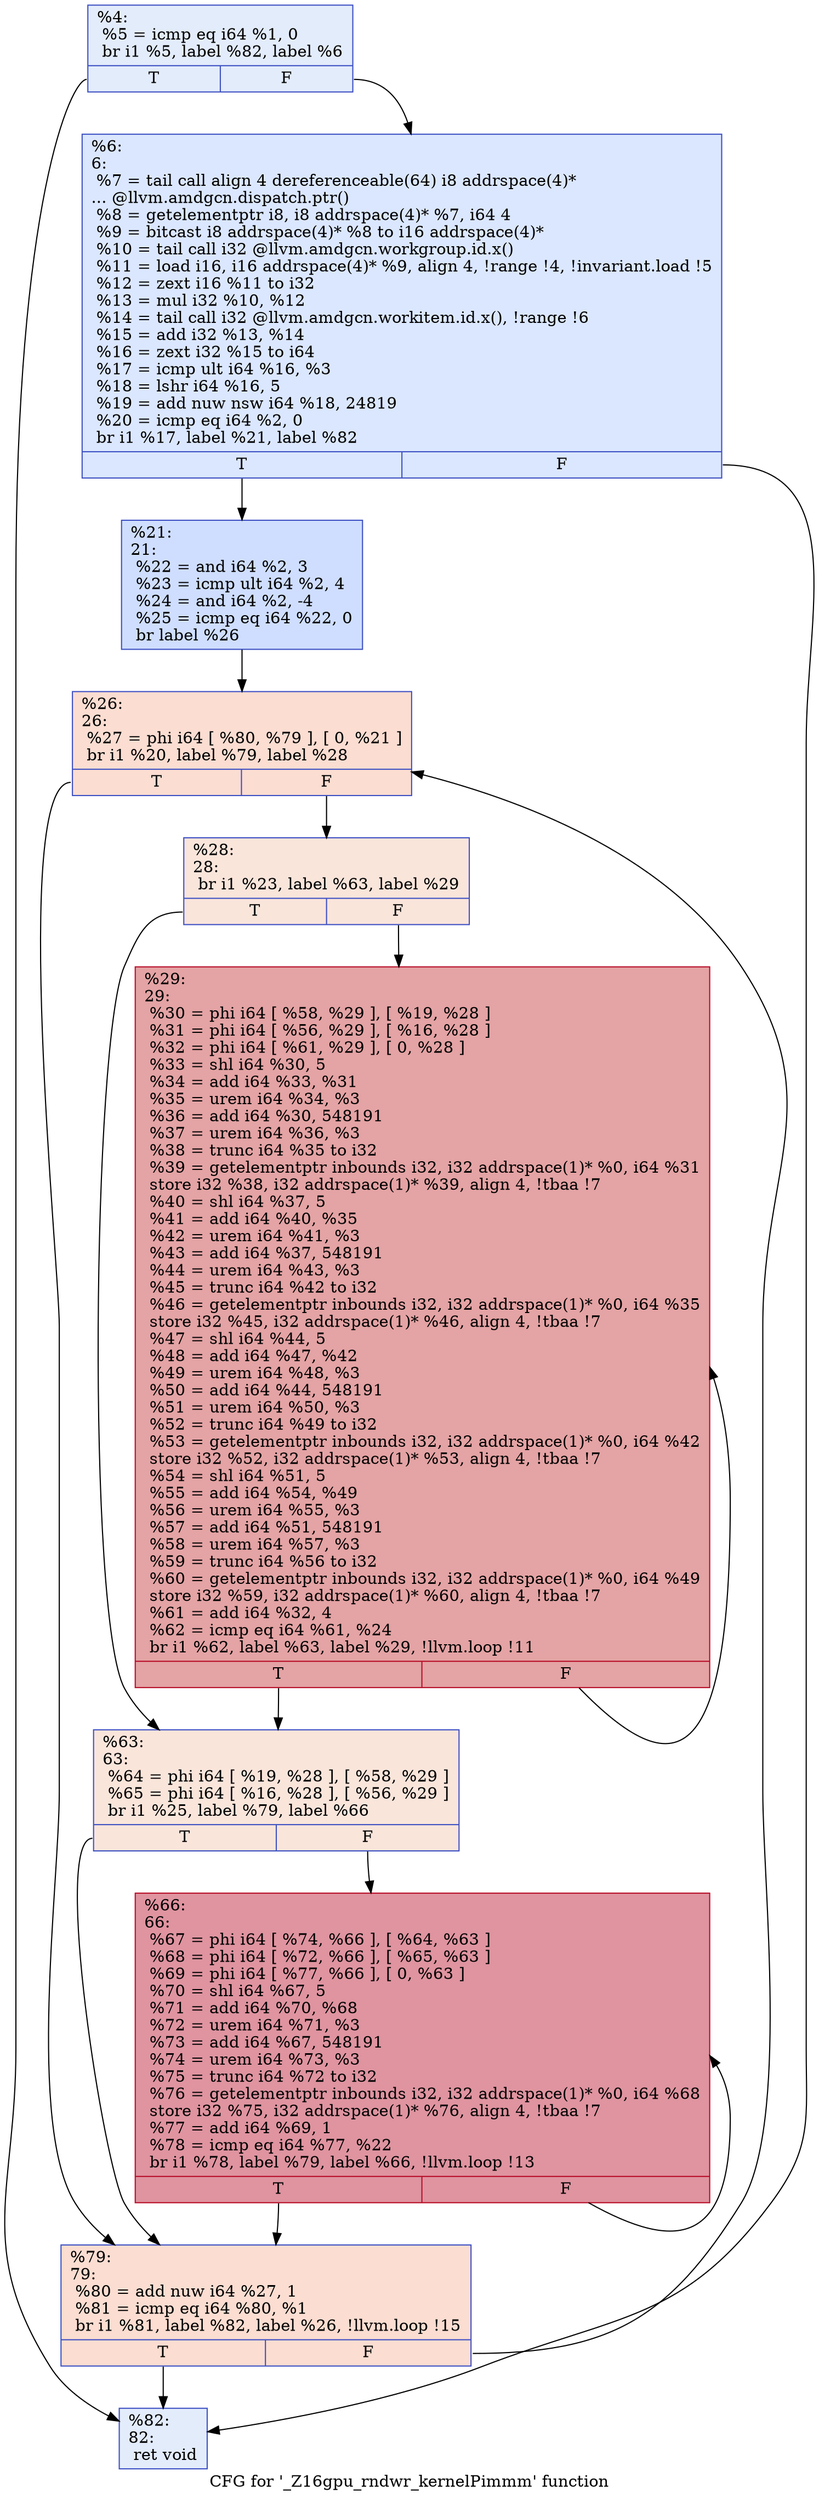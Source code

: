 digraph "CFG for '_Z16gpu_rndwr_kernelPimmm' function" {
	label="CFG for '_Z16gpu_rndwr_kernelPimmm' function";

	Node0x5a29ad0 [shape=record,color="#3d50c3ff", style=filled, fillcolor="#bfd3f670",label="{%4:\l  %5 = icmp eq i64 %1, 0\l  br i1 %5, label %82, label %6\l|{<s0>T|<s1>F}}"];
	Node0x5a29ad0:s0 -> Node0x5a29a70;
	Node0x5a29ad0:s1 -> Node0x5a2a250;
	Node0x5a2a250 [shape=record,color="#3d50c3ff", style=filled, fillcolor="#aec9fc70",label="{%6:\l6:                                                \l  %7 = tail call align 4 dereferenceable(64) i8 addrspace(4)*\l... @llvm.amdgcn.dispatch.ptr()\l  %8 = getelementptr i8, i8 addrspace(4)* %7, i64 4\l  %9 = bitcast i8 addrspace(4)* %8 to i16 addrspace(4)*\l  %10 = tail call i32 @llvm.amdgcn.workgroup.id.x()\l  %11 = load i16, i16 addrspace(4)* %9, align 4, !range !4, !invariant.load !5\l  %12 = zext i16 %11 to i32\l  %13 = mul i32 %10, %12\l  %14 = tail call i32 @llvm.amdgcn.workitem.id.x(), !range !6\l  %15 = add i32 %13, %14\l  %16 = zext i32 %15 to i64\l  %17 = icmp ult i64 %16, %3\l  %18 = lshr i64 %16, 5\l  %19 = add nuw nsw i64 %18, 24819\l  %20 = icmp eq i64 %2, 0\l  br i1 %17, label %21, label %82\l|{<s0>T|<s1>F}}"];
	Node0x5a2a250:s0 -> Node0x5a2beb0;
	Node0x5a2a250:s1 -> Node0x5a29a70;
	Node0x5a2beb0 [shape=record,color="#3d50c3ff", style=filled, fillcolor="#93b5fe70",label="{%21:\l21:                                               \l  %22 = and i64 %2, 3\l  %23 = icmp ult i64 %2, 4\l  %24 = and i64 %2, -4\l  %25 = icmp eq i64 %22, 0\l  br label %26\l}"];
	Node0x5a2beb0 -> Node0x5a2c290;
	Node0x5a2c290 [shape=record,color="#3d50c3ff", style=filled, fillcolor="#f7b39670",label="{%26:\l26:                                               \l  %27 = phi i64 [ %80, %79 ], [ 0, %21 ]\l  br i1 %20, label %79, label %28\l|{<s0>T|<s1>F}}"];
	Node0x5a2c290:s0 -> Node0x5a2c380;
	Node0x5a2c290:s1 -> Node0x5a2c4c0;
	Node0x5a2c4c0 [shape=record,color="#3d50c3ff", style=filled, fillcolor="#f4c5ad70",label="{%28:\l28:                                               \l  br i1 %23, label %63, label %29\l|{<s0>T|<s1>F}}"];
	Node0x5a2c4c0:s0 -> Node0x5a2c600;
	Node0x5a2c4c0:s1 -> Node0x5a2c650;
	Node0x5a2c650 [shape=record,color="#b70d28ff", style=filled, fillcolor="#c32e3170",label="{%29:\l29:                                               \l  %30 = phi i64 [ %58, %29 ], [ %19, %28 ]\l  %31 = phi i64 [ %56, %29 ], [ %16, %28 ]\l  %32 = phi i64 [ %61, %29 ], [ 0, %28 ]\l  %33 = shl i64 %30, 5\l  %34 = add i64 %33, %31\l  %35 = urem i64 %34, %3\l  %36 = add i64 %30, 548191\l  %37 = urem i64 %36, %3\l  %38 = trunc i64 %35 to i32\l  %39 = getelementptr inbounds i32, i32 addrspace(1)* %0, i64 %31\l  store i32 %38, i32 addrspace(1)* %39, align 4, !tbaa !7\l  %40 = shl i64 %37, 5\l  %41 = add i64 %40, %35\l  %42 = urem i64 %41, %3\l  %43 = add i64 %37, 548191\l  %44 = urem i64 %43, %3\l  %45 = trunc i64 %42 to i32\l  %46 = getelementptr inbounds i32, i32 addrspace(1)* %0, i64 %35\l  store i32 %45, i32 addrspace(1)* %46, align 4, !tbaa !7\l  %47 = shl i64 %44, 5\l  %48 = add i64 %47, %42\l  %49 = urem i64 %48, %3\l  %50 = add i64 %44, 548191\l  %51 = urem i64 %50, %3\l  %52 = trunc i64 %49 to i32\l  %53 = getelementptr inbounds i32, i32 addrspace(1)* %0, i64 %42\l  store i32 %52, i32 addrspace(1)* %53, align 4, !tbaa !7\l  %54 = shl i64 %51, 5\l  %55 = add i64 %54, %49\l  %56 = urem i64 %55, %3\l  %57 = add i64 %51, 548191\l  %58 = urem i64 %57, %3\l  %59 = trunc i64 %56 to i32\l  %60 = getelementptr inbounds i32, i32 addrspace(1)* %0, i64 %49\l  store i32 %59, i32 addrspace(1)* %60, align 4, !tbaa !7\l  %61 = add i64 %32, 4\l  %62 = icmp eq i64 %61, %24\l  br i1 %62, label %63, label %29, !llvm.loop !11\l|{<s0>T|<s1>F}}"];
	Node0x5a2c650:s0 -> Node0x5a2c600;
	Node0x5a2c650:s1 -> Node0x5a2c650;
	Node0x5a2c600 [shape=record,color="#3d50c3ff", style=filled, fillcolor="#f4c5ad70",label="{%63:\l63:                                               \l  %64 = phi i64 [ %19, %28 ], [ %58, %29 ]\l  %65 = phi i64 [ %16, %28 ], [ %56, %29 ]\l  br i1 %25, label %79, label %66\l|{<s0>T|<s1>F}}"];
	Node0x5a2c600:s0 -> Node0x5a2c380;
	Node0x5a2c600:s1 -> Node0x5a2cb10;
	Node0x5a2cb10 [shape=record,color="#b70d28ff", style=filled, fillcolor="#b70d2870",label="{%66:\l66:                                               \l  %67 = phi i64 [ %74, %66 ], [ %64, %63 ]\l  %68 = phi i64 [ %72, %66 ], [ %65, %63 ]\l  %69 = phi i64 [ %77, %66 ], [ 0, %63 ]\l  %70 = shl i64 %67, 5\l  %71 = add i64 %70, %68\l  %72 = urem i64 %71, %3\l  %73 = add i64 %67, 548191\l  %74 = urem i64 %73, %3\l  %75 = trunc i64 %72 to i32\l  %76 = getelementptr inbounds i32, i32 addrspace(1)* %0, i64 %68\l  store i32 %75, i32 addrspace(1)* %76, align 4, !tbaa !7\l  %77 = add i64 %69, 1\l  %78 = icmp eq i64 %77, %22\l  br i1 %78, label %79, label %66, !llvm.loop !13\l|{<s0>T|<s1>F}}"];
	Node0x5a2cb10:s0 -> Node0x5a2c380;
	Node0x5a2cb10:s1 -> Node0x5a2cb10;
	Node0x5a2c380 [shape=record,color="#3d50c3ff", style=filled, fillcolor="#f7b39670",label="{%79:\l79:                                               \l  %80 = add nuw i64 %27, 1\l  %81 = icmp eq i64 %80, %1\l  br i1 %81, label %82, label %26, !llvm.loop !15\l|{<s0>T|<s1>F}}"];
	Node0x5a2c380:s0 -> Node0x5a29a70;
	Node0x5a2c380:s1 -> Node0x5a2c290;
	Node0x5a29a70 [shape=record,color="#3d50c3ff", style=filled, fillcolor="#bfd3f670",label="{%82:\l82:                                               \l  ret void\l}"];
}
